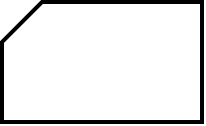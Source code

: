 <mxfile version="11.3.0" type="github" pages="1"><diagram id="k5uw8VGXPhTSXaiNItMb" name="第 1 页"><mxGraphModel dx="1343" dy="788" grid="1" gridSize="10" guides="1" tooltips="1" connect="1" arrows="1" fold="1" page="1" pageScale="1" pageWidth="827" pageHeight="1169" math="0" shadow="0"><root><mxCell id="0"/><mxCell id="1" parent="0"/><mxCell id="8asahzRpxBwOEz1i70g2-1" value="" style="verticalLabelPosition=bottom;verticalAlign=top;html=1;strokeWidth=2;shape=card;whiteSpace=wrap;size=20;arcSize=12;" vertex="1" parent="1"><mxGeometry x="170" y="290" width="100" height="60" as="geometry"/></mxCell></root></mxGraphModel></diagram></mxfile>